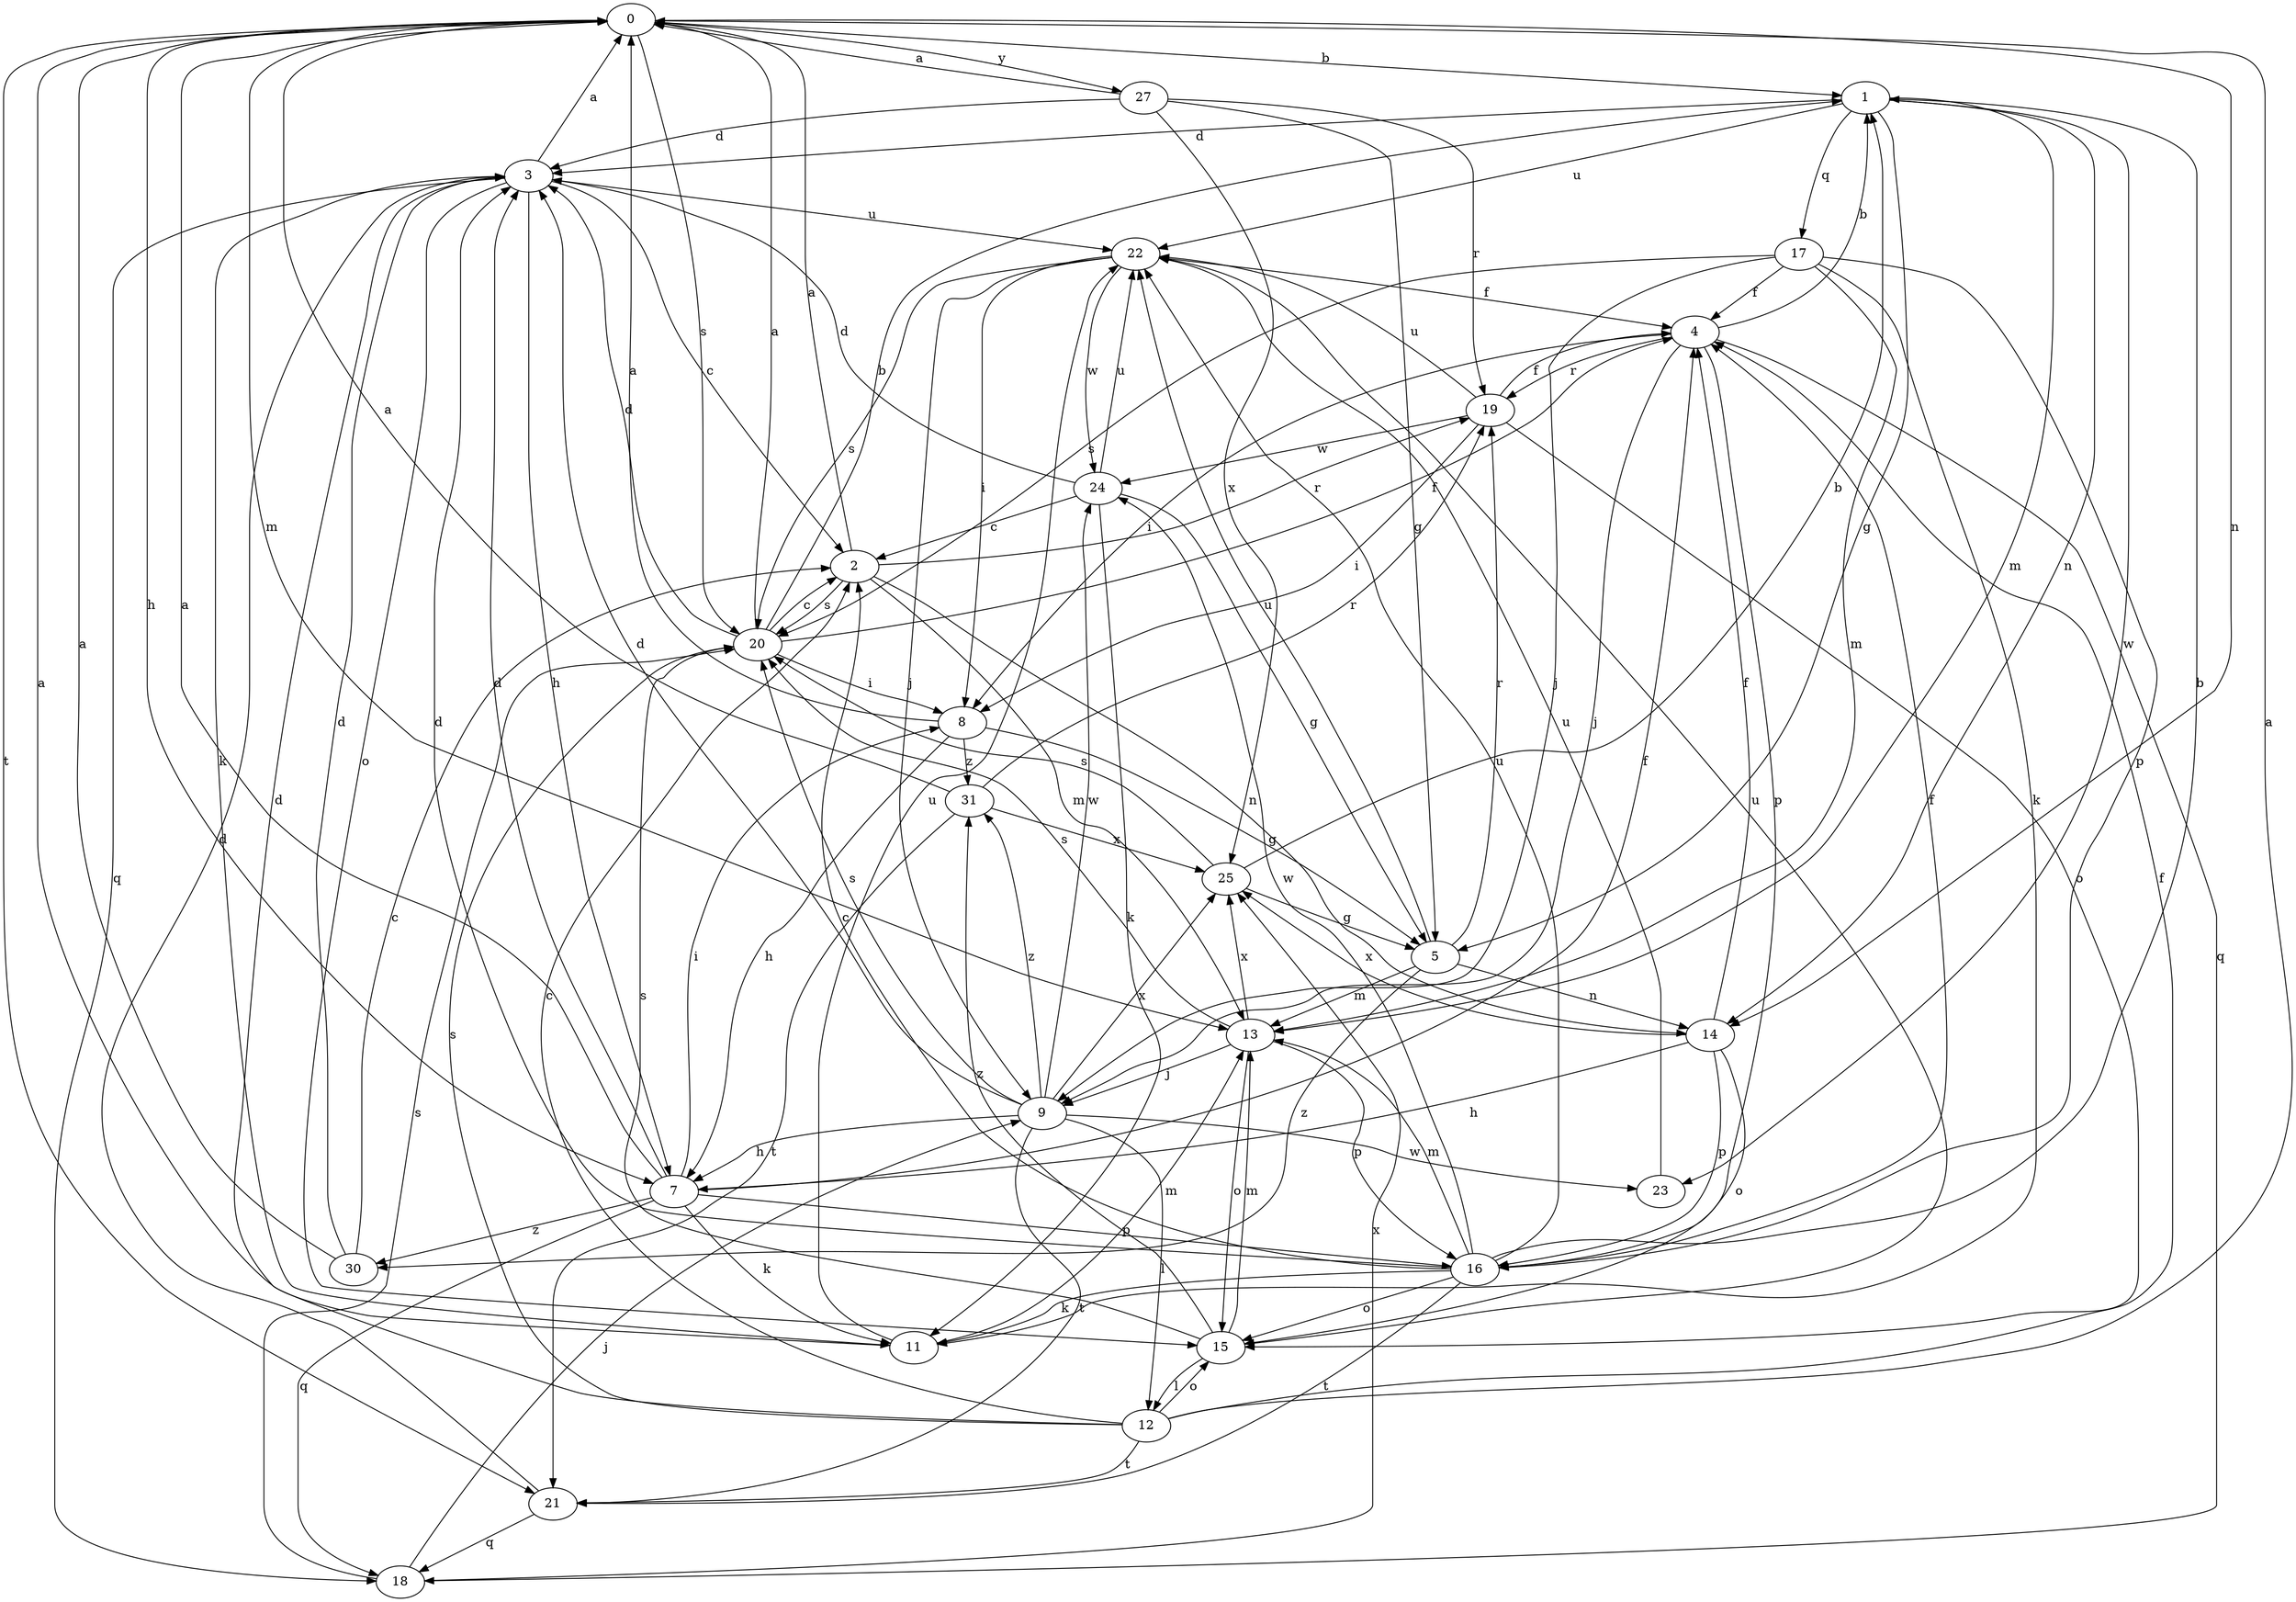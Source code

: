 strict digraph  {
0;
1;
2;
3;
4;
5;
7;
8;
9;
11;
12;
13;
14;
15;
16;
17;
18;
19;
20;
21;
22;
23;
24;
25;
27;
30;
31;
0 -> 1  [label=b];
0 -> 7  [label=h];
0 -> 13  [label=m];
0 -> 14  [label=n];
0 -> 20  [label=s];
0 -> 21  [label=t];
0 -> 27  [label=y];
1 -> 3  [label=d];
1 -> 5  [label=g];
1 -> 13  [label=m];
1 -> 14  [label=n];
1 -> 17  [label=q];
1 -> 22  [label=u];
1 -> 23  [label=w];
2 -> 0  [label=a];
2 -> 13  [label=m];
2 -> 14  [label=n];
2 -> 19  [label=r];
2 -> 20  [label=s];
3 -> 0  [label=a];
3 -> 2  [label=c];
3 -> 7  [label=h];
3 -> 11  [label=k];
3 -> 15  [label=o];
3 -> 18  [label=q];
3 -> 22  [label=u];
4 -> 1  [label=b];
4 -> 8  [label=i];
4 -> 9  [label=j];
4 -> 16  [label=p];
4 -> 18  [label=q];
4 -> 19  [label=r];
5 -> 13  [label=m];
5 -> 14  [label=n];
5 -> 19  [label=r];
5 -> 22  [label=u];
5 -> 30  [label=z];
7 -> 0  [label=a];
7 -> 3  [label=d];
7 -> 4  [label=f];
7 -> 8  [label=i];
7 -> 11  [label=k];
7 -> 16  [label=p];
7 -> 18  [label=q];
7 -> 30  [label=z];
8 -> 0  [label=a];
8 -> 5  [label=g];
8 -> 7  [label=h];
8 -> 31  [label=z];
9 -> 3  [label=d];
9 -> 7  [label=h];
9 -> 12  [label=l];
9 -> 20  [label=s];
9 -> 21  [label=t];
9 -> 23  [label=w];
9 -> 24  [label=w];
9 -> 25  [label=x];
9 -> 31  [label=z];
11 -> 0  [label=a];
11 -> 13  [label=m];
11 -> 22  [label=u];
12 -> 0  [label=a];
12 -> 2  [label=c];
12 -> 3  [label=d];
12 -> 4  [label=f];
12 -> 15  [label=o];
12 -> 20  [label=s];
12 -> 21  [label=t];
13 -> 9  [label=j];
13 -> 15  [label=o];
13 -> 16  [label=p];
13 -> 20  [label=s];
13 -> 25  [label=x];
14 -> 4  [label=f];
14 -> 7  [label=h];
14 -> 15  [label=o];
14 -> 16  [label=p];
14 -> 25  [label=x];
15 -> 12  [label=l];
15 -> 13  [label=m];
15 -> 20  [label=s];
15 -> 22  [label=u];
15 -> 31  [label=z];
16 -> 1  [label=b];
16 -> 2  [label=c];
16 -> 3  [label=d];
16 -> 4  [label=f];
16 -> 11  [label=k];
16 -> 13  [label=m];
16 -> 15  [label=o];
16 -> 21  [label=t];
16 -> 22  [label=u];
16 -> 24  [label=w];
17 -> 4  [label=f];
17 -> 9  [label=j];
17 -> 11  [label=k];
17 -> 13  [label=m];
17 -> 16  [label=p];
17 -> 20  [label=s];
18 -> 9  [label=j];
18 -> 20  [label=s];
18 -> 25  [label=x];
19 -> 4  [label=f];
19 -> 8  [label=i];
19 -> 15  [label=o];
19 -> 22  [label=u];
19 -> 24  [label=w];
20 -> 0  [label=a];
20 -> 1  [label=b];
20 -> 2  [label=c];
20 -> 3  [label=d];
20 -> 4  [label=f];
20 -> 8  [label=i];
21 -> 3  [label=d];
21 -> 18  [label=q];
22 -> 4  [label=f];
22 -> 8  [label=i];
22 -> 9  [label=j];
22 -> 20  [label=s];
22 -> 24  [label=w];
23 -> 22  [label=u];
24 -> 2  [label=c];
24 -> 3  [label=d];
24 -> 5  [label=g];
24 -> 11  [label=k];
24 -> 22  [label=u];
25 -> 1  [label=b];
25 -> 5  [label=g];
25 -> 20  [label=s];
27 -> 0  [label=a];
27 -> 3  [label=d];
27 -> 5  [label=g];
27 -> 19  [label=r];
27 -> 25  [label=x];
30 -> 0  [label=a];
30 -> 2  [label=c];
30 -> 3  [label=d];
31 -> 0  [label=a];
31 -> 19  [label=r];
31 -> 21  [label=t];
31 -> 25  [label=x];
}
